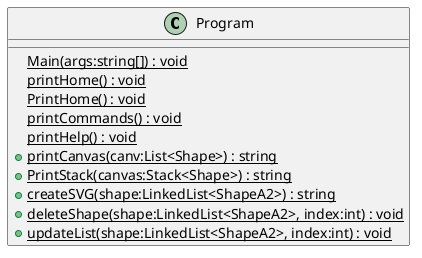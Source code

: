 @startuml
class Program {
    {static} Main(args:string[]) : void
    {static} printHome() : void
    {static} PrintHome() : void
    {static} printCommands() : void
    {static} printHelp() : void
    + {static} printCanvas(canv:List<Shape>) : string
    + {static} PrintStack(canvas:Stack<Shape>) : string
    + {static} createSVG(shape:LinkedList<ShapeA2>) : string
    + {static} deleteShape(shape:LinkedList<ShapeA2>, index:int) : void
    + {static} updateList(shape:LinkedList<ShapeA2>, index:int) : void
}
@enduml
